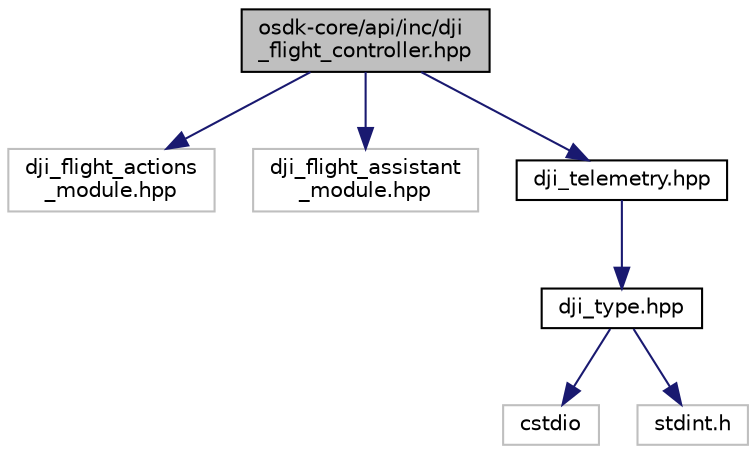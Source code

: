 digraph "osdk-core/api/inc/dji_flight_controller.hpp"
{
 // INTERACTIVE_SVG=YES
 // LATEX_PDF_SIZE
  edge [fontname="Helvetica",fontsize="10",labelfontname="Helvetica",labelfontsize="10"];
  node [fontname="Helvetica",fontsize="10",shape=record];
  Node1 [label="osdk-core/api/inc/dji\l_flight_controller.hpp",height=0.2,width=0.4,color="black", fillcolor="grey75", style="filled", fontcolor="black",tooltip="Implementation of flight controller."];
  Node1 -> Node2 [color="midnightblue",fontsize="10",style="solid",fontname="Helvetica"];
  Node2 [label="dji_flight_actions\l_module.hpp",height=0.2,width=0.4,color="grey75", fillcolor="white", style="filled",tooltip=" "];
  Node1 -> Node3 [color="midnightblue",fontsize="10",style="solid",fontname="Helvetica"];
  Node3 [label="dji_flight_assistant\l_module.hpp",height=0.2,width=0.4,color="grey75", fillcolor="white", style="filled",tooltip=" "];
  Node1 -> Node4 [color="midnightblue",fontsize="10",style="solid",fontname="Helvetica"];
  Node4 [label="dji_telemetry.hpp",height=0.2,width=0.4,color="black", fillcolor="white", style="filled",URL="$dji__telemetry_8hpp.html",tooltip="Enumeration of all telemetry data types, structures and maps."];
  Node4 -> Node5 [color="midnightblue",fontsize="10",style="solid",fontname="Helvetica"];
  Node5 [label="dji_type.hpp",height=0.2,width=0.4,color="black", fillcolor="white", style="filled",URL="$dji__type_8hpp.html",tooltip="Data type and Data Structure definitions for use throughout DJI OSDK."];
  Node5 -> Node6 [color="midnightblue",fontsize="10",style="solid",fontname="Helvetica"];
  Node6 [label="cstdio",height=0.2,width=0.4,color="grey75", fillcolor="white", style="filled",tooltip=" "];
  Node5 -> Node7 [color="midnightblue",fontsize="10",style="solid",fontname="Helvetica"];
  Node7 [label="stdint.h",height=0.2,width=0.4,color="grey75", fillcolor="white", style="filled",tooltip=" "];
}
